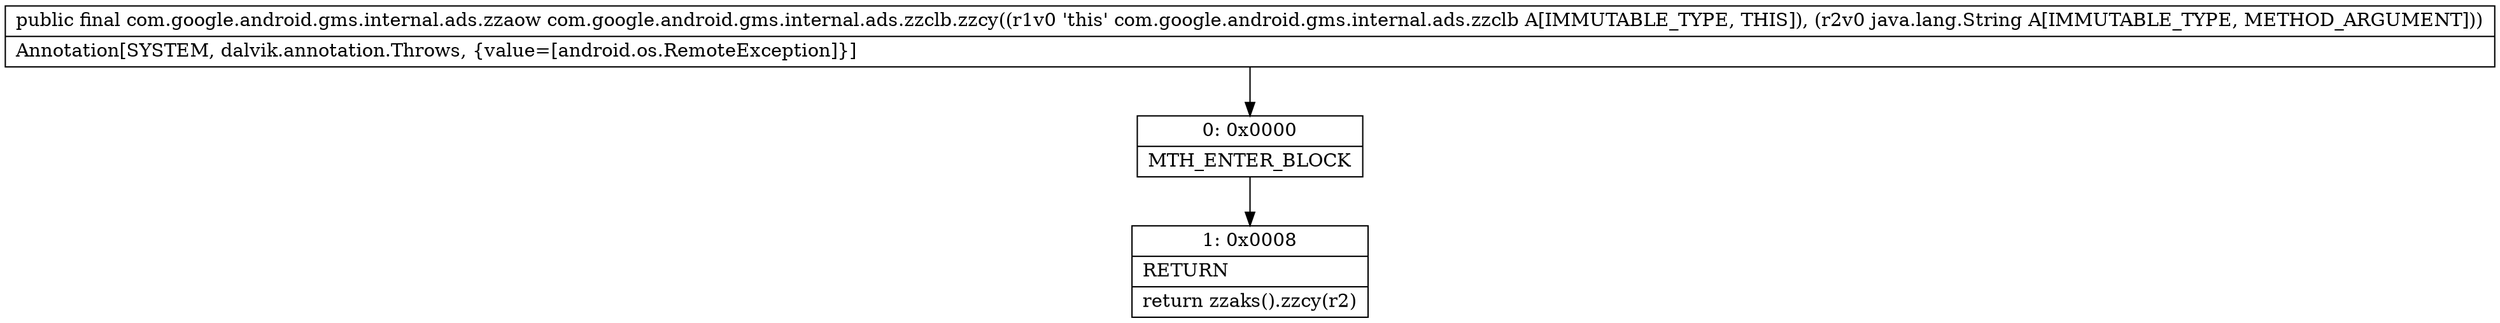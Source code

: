 digraph "CFG forcom.google.android.gms.internal.ads.zzclb.zzcy(Ljava\/lang\/String;)Lcom\/google\/android\/gms\/internal\/ads\/zzaow;" {
Node_0 [shape=record,label="{0\:\ 0x0000|MTH_ENTER_BLOCK\l}"];
Node_1 [shape=record,label="{1\:\ 0x0008|RETURN\l|return zzaks().zzcy(r2)\l}"];
MethodNode[shape=record,label="{public final com.google.android.gms.internal.ads.zzaow com.google.android.gms.internal.ads.zzclb.zzcy((r1v0 'this' com.google.android.gms.internal.ads.zzclb A[IMMUTABLE_TYPE, THIS]), (r2v0 java.lang.String A[IMMUTABLE_TYPE, METHOD_ARGUMENT]))  | Annotation[SYSTEM, dalvik.annotation.Throws, \{value=[android.os.RemoteException]\}]\l}"];
MethodNode -> Node_0;
Node_0 -> Node_1;
}

